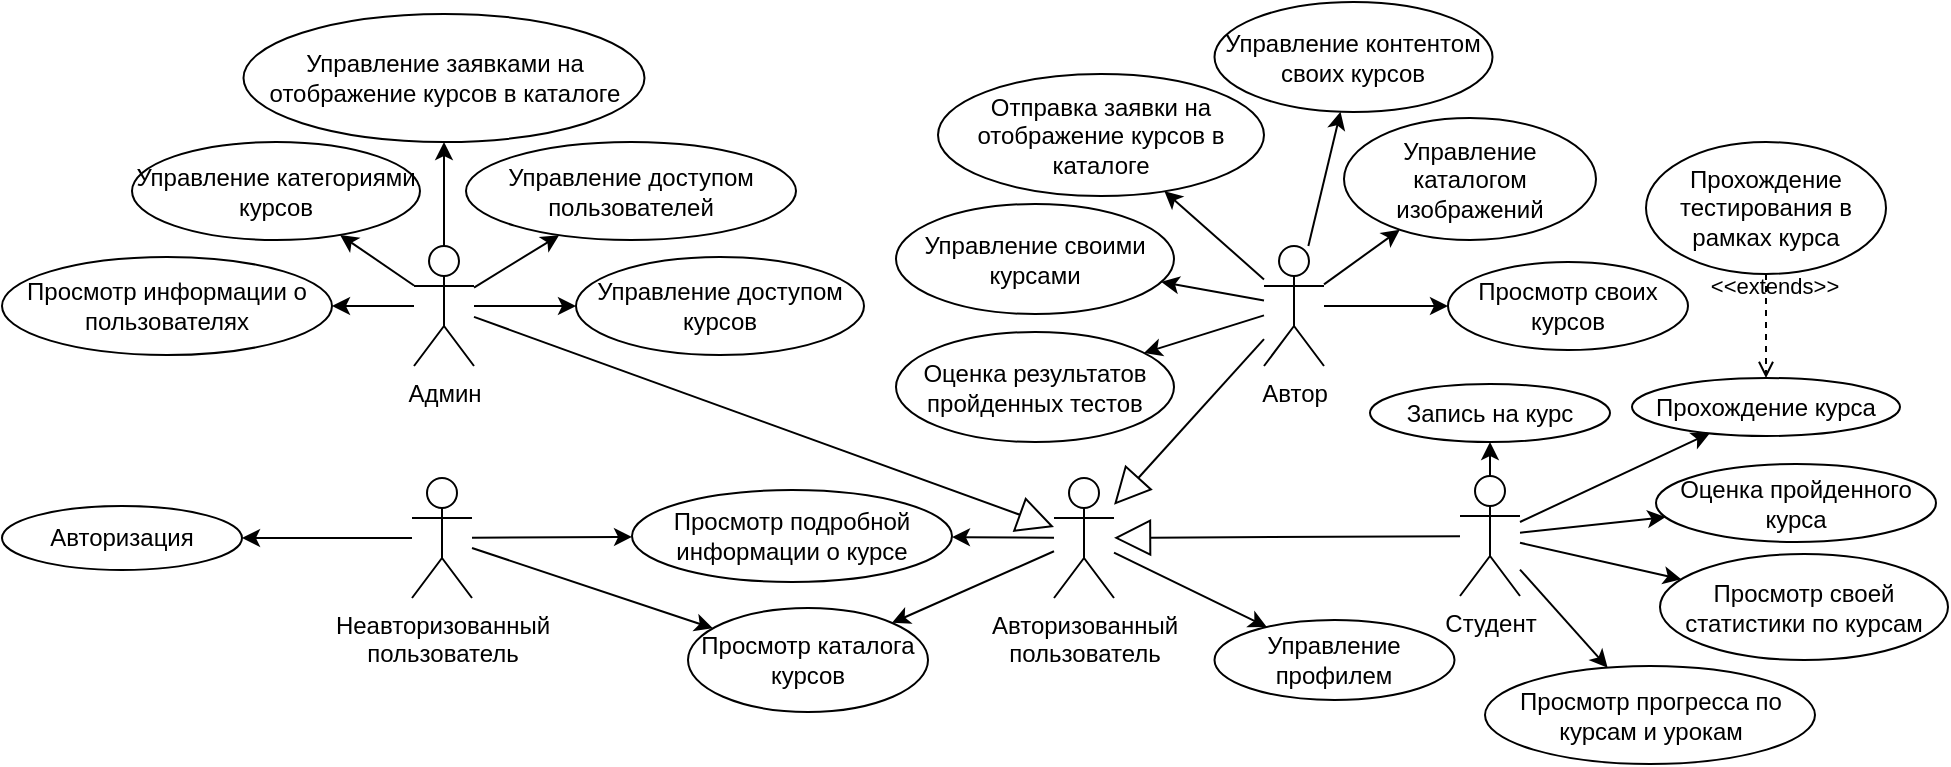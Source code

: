 <mxfile version="27.0.2">
  <diagram name="Страница — 1" id="zmNLEd5BNGzHC44gml74">
    <mxGraphModel dx="1348" dy="667" grid="0" gridSize="10" guides="1" tooltips="1" connect="1" arrows="1" fold="1" page="1" pageScale="1" pageWidth="1169" pageHeight="827" math="0" shadow="0">
      <root>
        <mxCell id="0" />
        <mxCell id="1" parent="0" />
        <mxCell id="8661OBFDFXbH6Ridoge--1" value="Автор" style="shape=umlActor;verticalLabelPosition=bottom;verticalAlign=top;html=1;outlineConnect=0;" parent="1" vertex="1">
          <mxGeometry x="804" y="358" width="30" height="60" as="geometry" />
        </mxCell>
        <mxCell id="8661OBFDFXbH6Ridoge--2" value="Студент" style="shape=umlActor;verticalLabelPosition=bottom;verticalAlign=top;html=1;outlineConnect=0;" parent="1" vertex="1">
          <mxGeometry x="902" y="473" width="30" height="60" as="geometry" />
        </mxCell>
        <mxCell id="8661OBFDFXbH6Ridoge--3" value="Авторизованный&lt;div&gt;пользователь&lt;/div&gt;" style="shape=umlActor;verticalLabelPosition=bottom;verticalAlign=top;html=1;outlineConnect=0;" parent="1" vertex="1">
          <mxGeometry x="699" y="474" width="30" height="60" as="geometry" />
        </mxCell>
        <mxCell id="8661OBFDFXbH6Ridoge--4" value="Админ" style="shape=umlActor;verticalLabelPosition=bottom;verticalAlign=top;html=1;outlineConnect=0;" parent="1" vertex="1">
          <mxGeometry x="379" y="358" width="30" height="60" as="geometry" />
        </mxCell>
        <mxCell id="8661OBFDFXbH6Ridoge--6" value="Неавторизованный&lt;div&gt;пользователь&lt;/div&gt;" style="shape=umlActor;verticalLabelPosition=bottom;verticalAlign=top;html=1;outlineConnect=0;" parent="1" vertex="1">
          <mxGeometry x="378" y="474" width="30" height="60" as="geometry" />
        </mxCell>
        <mxCell id="8661OBFDFXbH6Ridoge--9" value="Авторизация" style="ellipse;whiteSpace=wrap;html=1;" parent="1" vertex="1">
          <mxGeometry x="173" y="488" width="120" height="32" as="geometry" />
        </mxCell>
        <mxCell id="8661OBFDFXbH6Ridoge--10" value="" style="endArrow=classic;html=1;rounded=0;" parent="1" source="8661OBFDFXbH6Ridoge--6" target="8661OBFDFXbH6Ridoge--9" edge="1">
          <mxGeometry width="50" height="50" relative="1" as="geometry">
            <mxPoint x="491" y="448" as="sourcePoint" />
            <mxPoint x="541" y="398" as="targetPoint" />
          </mxGeometry>
        </mxCell>
        <mxCell id="8661OBFDFXbH6Ridoge--11" value="Просмотр каталога курсов" style="ellipse;whiteSpace=wrap;html=1;" parent="1" vertex="1">
          <mxGeometry x="516" y="539" width="120" height="52" as="geometry" />
        </mxCell>
        <mxCell id="8661OBFDFXbH6Ridoge--19" value="" style="endArrow=classic;html=1;rounded=0;" parent="1" source="8661OBFDFXbH6Ridoge--6" target="8661OBFDFXbH6Ridoge--11" edge="1">
          <mxGeometry width="50" height="50" relative="1" as="geometry">
            <mxPoint x="356" y="499" as="sourcePoint" />
            <mxPoint x="263" y="567" as="targetPoint" />
          </mxGeometry>
        </mxCell>
        <mxCell id="8661OBFDFXbH6Ridoge--21" value="" style="endArrow=classic;html=1;rounded=0;" parent="1" source="8661OBFDFXbH6Ridoge--3" target="8661OBFDFXbH6Ridoge--11" edge="1">
          <mxGeometry width="50" height="50" relative="1" as="geometry">
            <mxPoint x="559" y="354" as="sourcePoint" />
            <mxPoint x="609" y="304" as="targetPoint" />
          </mxGeometry>
        </mxCell>
        <mxCell id="8661OBFDFXbH6Ridoge--22" value="Управление профилем" style="ellipse;whiteSpace=wrap;html=1;" parent="1" vertex="1">
          <mxGeometry x="779.25" y="545" width="120" height="40" as="geometry" />
        </mxCell>
        <mxCell id="8661OBFDFXbH6Ridoge--23" value="" style="endArrow=classic;html=1;rounded=0;" parent="1" source="8661OBFDFXbH6Ridoge--3" target="8661OBFDFXbH6Ridoge--22" edge="1">
          <mxGeometry width="50" height="50" relative="1" as="geometry">
            <mxPoint x="559" y="354" as="sourcePoint" />
            <mxPoint x="609" y="304" as="targetPoint" />
          </mxGeometry>
        </mxCell>
        <mxCell id="8661OBFDFXbH6Ridoge--24" value="Просмотр подробной информации о курсе" style="ellipse;whiteSpace=wrap;html=1;" parent="1" vertex="1">
          <mxGeometry x="488" y="480" width="160" height="46" as="geometry" />
        </mxCell>
        <mxCell id="8661OBFDFXbH6Ridoge--25" value="" style="endArrow=classic;html=1;rounded=0;" parent="1" source="8661OBFDFXbH6Ridoge--6" target="8661OBFDFXbH6Ridoge--24" edge="1">
          <mxGeometry width="50" height="50" relative="1" as="geometry">
            <mxPoint x="376" y="445" as="sourcePoint" />
            <mxPoint x="541" y="398" as="targetPoint" />
          </mxGeometry>
        </mxCell>
        <mxCell id="8661OBFDFXbH6Ridoge--26" value="" style="endArrow=classic;html=1;rounded=0;" parent="1" source="8661OBFDFXbH6Ridoge--3" target="8661OBFDFXbH6Ridoge--24" edge="1">
          <mxGeometry width="50" height="50" relative="1" as="geometry">
            <mxPoint x="454" y="391" as="sourcePoint" />
            <mxPoint x="504" y="381" as="targetPoint" />
          </mxGeometry>
        </mxCell>
        <mxCell id="8661OBFDFXbH6Ridoge--29" value="Просмотр своей статистики по курсам" style="ellipse;whiteSpace=wrap;html=1;" parent="1" vertex="1">
          <mxGeometry x="1002" y="512" width="144" height="53" as="geometry" />
        </mxCell>
        <mxCell id="8661OBFDFXbH6Ridoge--30" value="Запись на курс" style="ellipse;whiteSpace=wrap;html=1;" parent="1" vertex="1">
          <mxGeometry x="857" y="427" width="120" height="29" as="geometry" />
        </mxCell>
        <mxCell id="8661OBFDFXbH6Ridoge--32" value="Прохождение тестирования в рамках курса" style="ellipse;whiteSpace=wrap;html=1;" parent="1" vertex="1">
          <mxGeometry x="995" y="306" width="120" height="66" as="geometry" />
        </mxCell>
        <mxCell id="8661OBFDFXbH6Ridoge--33" value="" style="endArrow=classic;html=1;rounded=0;" parent="1" source="8661OBFDFXbH6Ridoge--2" target="8661OBFDFXbH6Ridoge--30" edge="1">
          <mxGeometry width="50" height="50" relative="1" as="geometry">
            <mxPoint x="623" y="354" as="sourcePoint" />
            <mxPoint x="673" y="304" as="targetPoint" />
          </mxGeometry>
        </mxCell>
        <mxCell id="8661OBFDFXbH6Ridoge--34" value="" style="endArrow=classic;html=1;rounded=0;" parent="1" source="8661OBFDFXbH6Ridoge--2" target="8661OBFDFXbH6Ridoge--31" edge="1">
          <mxGeometry width="50" height="50" relative="1" as="geometry">
            <mxPoint x="918" y="352" as="sourcePoint" />
            <mxPoint x="1018" y="258" as="targetPoint" />
          </mxGeometry>
        </mxCell>
        <mxCell id="8661OBFDFXbH6Ridoge--37" value="&amp;lt;&amp;lt;extends&amp;gt;&amp;gt;" style="html=1;verticalAlign=bottom;labelBackgroundColor=none;endArrow=open;endFill=0;dashed=1;rounded=0;" parent="1" source="8661OBFDFXbH6Ridoge--32" target="8661OBFDFXbH6Ridoge--31" edge="1">
          <mxGeometry x="-0.438" y="4" width="160" relative="1" as="geometry">
            <mxPoint x="1132.121" y="545.004" as="sourcePoint" />
            <mxPoint x="1106.885" y="529.288" as="targetPoint" />
            <Array as="points" />
            <mxPoint as="offset" />
          </mxGeometry>
        </mxCell>
        <mxCell id="8661OBFDFXbH6Ridoge--38" value="" style="endArrow=classic;html=1;rounded=0;" parent="1" source="8661OBFDFXbH6Ridoge--2" target="8661OBFDFXbH6Ridoge--29" edge="1">
          <mxGeometry width="50" height="50" relative="1" as="geometry">
            <mxPoint x="899" y="326" as="sourcePoint" />
            <mxPoint x="970" y="318" as="targetPoint" />
          </mxGeometry>
        </mxCell>
        <mxCell id="8661OBFDFXbH6Ridoge--39" value="&lt;div&gt;&lt;br&gt;&lt;/div&gt;&lt;div&gt;&lt;br&gt;&lt;/div&gt;" style="endArrow=block;endSize=16;endFill=0;html=1;rounded=0;" parent="1" source="8661OBFDFXbH6Ridoge--2" target="8661OBFDFXbH6Ridoge--3" edge="1">
          <mxGeometry width="160" relative="1" as="geometry">
            <mxPoint x="514" y="456" as="sourcePoint" />
            <mxPoint x="449" y="465" as="targetPoint" />
          </mxGeometry>
        </mxCell>
        <mxCell id="8661OBFDFXbH6Ridoge--40" value="&lt;div&gt;&lt;br&gt;&lt;/div&gt;&lt;div&gt;&lt;br&gt;&lt;/div&gt;" style="endArrow=block;endSize=16;endFill=0;html=1;rounded=0;" parent="1" source="8661OBFDFXbH6Ridoge--1" target="8661OBFDFXbH6Ridoge--3" edge="1">
          <mxGeometry width="160" relative="1" as="geometry">
            <mxPoint x="869" y="335" as="sourcePoint" />
            <mxPoint x="749" y="387" as="targetPoint" />
          </mxGeometry>
        </mxCell>
        <mxCell id="8661OBFDFXbH6Ridoge--41" value="&lt;div&gt;&lt;br&gt;&lt;/div&gt;&lt;div&gt;&lt;br&gt;&lt;/div&gt;" style="endArrow=block;endSize=16;endFill=0;html=1;rounded=0;" parent="1" source="8661OBFDFXbH6Ridoge--4" target="8661OBFDFXbH6Ridoge--3" edge="1">
          <mxGeometry width="160" relative="1" as="geometry">
            <mxPoint x="779" y="290" as="sourcePoint" />
            <mxPoint x="747" y="364" as="targetPoint" />
          </mxGeometry>
        </mxCell>
        <mxCell id="8661OBFDFXbH6Ridoge--42" value="Просмотр своих курсов" style="ellipse;whiteSpace=wrap;html=1;" parent="1" vertex="1">
          <mxGeometry x="896" y="366" width="120" height="44" as="geometry" />
        </mxCell>
        <mxCell id="8661OBFDFXbH6Ridoge--43" value="" style="endArrow=classic;html=1;rounded=0;" parent="1" source="8661OBFDFXbH6Ridoge--1" target="8661OBFDFXbH6Ridoge--42" edge="1">
          <mxGeometry width="50" height="50" relative="1" as="geometry">
            <mxPoint x="684" y="434" as="sourcePoint" />
            <mxPoint x="734" y="384" as="targetPoint" />
          </mxGeometry>
        </mxCell>
        <mxCell id="8661OBFDFXbH6Ridoge--44" value="Управление своими курсами" style="ellipse;whiteSpace=wrap;html=1;" parent="1" vertex="1">
          <mxGeometry x="620" y="337" width="139" height="55" as="geometry" />
        </mxCell>
        <mxCell id="8661OBFDFXbH6Ridoge--45" value="" style="endArrow=classic;html=1;rounded=0;" parent="1" source="8661OBFDFXbH6Ridoge--1" target="8661OBFDFXbH6Ridoge--44" edge="1">
          <mxGeometry width="50" height="50" relative="1" as="geometry">
            <mxPoint x="622" y="368" as="sourcePoint" />
            <mxPoint x="784" y="234" as="targetPoint" />
          </mxGeometry>
        </mxCell>
        <mxCell id="8661OBFDFXbH6Ridoge--46" value="Управление контентом своих курсов" style="ellipse;whiteSpace=wrap;html=1;" parent="1" vertex="1">
          <mxGeometry x="779.25" y="236" width="139" height="55" as="geometry" />
        </mxCell>
        <mxCell id="8661OBFDFXbH6Ridoge--47" value="" style="endArrow=classic;html=1;rounded=0;" parent="1" source="8661OBFDFXbH6Ridoge--1" target="8661OBFDFXbH6Ridoge--46" edge="1">
          <mxGeometry width="50" height="50" relative="1" as="geometry">
            <mxPoint x="854" y="310" as="sourcePoint" />
            <mxPoint x="855" y="282" as="targetPoint" />
          </mxGeometry>
        </mxCell>
        <mxCell id="8661OBFDFXbH6Ridoge--49" value="Отправка заявки на отображение курсов в каталоге" style="ellipse;whiteSpace=wrap;html=1;" parent="1" vertex="1">
          <mxGeometry x="641" y="272" width="163" height="61" as="geometry" />
        </mxCell>
        <mxCell id="8661OBFDFXbH6Ridoge--50" value="" style="endArrow=classic;html=1;rounded=0;" parent="1" source="8661OBFDFXbH6Ridoge--1" target="8661OBFDFXbH6Ridoge--49" edge="1">
          <mxGeometry width="50" height="50" relative="1" as="geometry">
            <mxPoint x="950" y="300" as="sourcePoint" />
            <mxPoint x="906" y="219" as="targetPoint" />
          </mxGeometry>
        </mxCell>
        <mxCell id="8661OBFDFXbH6Ridoge--52" value="Оценка результатов пройденных тестов" style="ellipse;whiteSpace=wrap;html=1;" parent="1" vertex="1">
          <mxGeometry x="620" y="401" width="139" height="55" as="geometry" />
        </mxCell>
        <mxCell id="8661OBFDFXbH6Ridoge--53" value="" style="endArrow=classic;html=1;rounded=0;" parent="1" source="8661OBFDFXbH6Ridoge--1" target="8661OBFDFXbH6Ridoge--52" edge="1">
          <mxGeometry width="50" height="50" relative="1" as="geometry">
            <mxPoint x="912" y="387.273" as="sourcePoint" />
            <mxPoint x="824" y="351.72" as="targetPoint" />
          </mxGeometry>
        </mxCell>
        <mxCell id="8661OBFDFXbH6Ridoge--54" value="Просмотр информации о пользователях" style="ellipse;whiteSpace=wrap;html=1;" parent="1" vertex="1">
          <mxGeometry x="173" y="363.5" width="165" height="49" as="geometry" />
        </mxCell>
        <mxCell id="8661OBFDFXbH6Ridoge--55" value="Управление доступом пользователей" style="ellipse;whiteSpace=wrap;html=1;" parent="1" vertex="1">
          <mxGeometry x="405" y="306" width="165" height="49" as="geometry" />
        </mxCell>
        <mxCell id="8661OBFDFXbH6Ridoge--56" value="Управление категориями курсов" style="ellipse;whiteSpace=wrap;html=1;" parent="1" vertex="1">
          <mxGeometry x="238" y="306" width="144" height="49" as="geometry" />
        </mxCell>
        <mxCell id="8661OBFDFXbH6Ridoge--57" value="Управление заявками на отображение курсов в каталоге" style="ellipse;whiteSpace=wrap;html=1;" parent="1" vertex="1">
          <mxGeometry x="293.75" y="242" width="200.5" height="64" as="geometry" />
        </mxCell>
        <mxCell id="8661OBFDFXbH6Ridoge--58" value="Управление доступом курсов" style="ellipse;whiteSpace=wrap;html=1;" parent="1" vertex="1">
          <mxGeometry x="460" y="363.5" width="144" height="49" as="geometry" />
        </mxCell>
        <mxCell id="8661OBFDFXbH6Ridoge--59" value="" style="endArrow=classic;html=1;rounded=0;" parent="1" source="8661OBFDFXbH6Ridoge--4" target="8661OBFDFXbH6Ridoge--57" edge="1">
          <mxGeometry width="50" height="50" relative="1" as="geometry">
            <mxPoint x="680" y="434" as="sourcePoint" />
            <mxPoint x="730" y="384" as="targetPoint" />
          </mxGeometry>
        </mxCell>
        <mxCell id="8661OBFDFXbH6Ridoge--60" value="" style="endArrow=classic;html=1;rounded=0;" parent="1" source="8661OBFDFXbH6Ridoge--4" target="8661OBFDFXbH6Ridoge--55" edge="1">
          <mxGeometry width="50" height="50" relative="1" as="geometry">
            <mxPoint x="574" y="321" as="sourcePoint" />
            <mxPoint x="421" y="411" as="targetPoint" />
          </mxGeometry>
        </mxCell>
        <mxCell id="8661OBFDFXbH6Ridoge--61" value="" style="endArrow=classic;html=1;rounded=0;" parent="1" source="8661OBFDFXbH6Ridoge--4" target="8661OBFDFXbH6Ridoge--54" edge="1">
          <mxGeometry width="50" height="50" relative="1" as="geometry">
            <mxPoint x="574" y="312" as="sourcePoint" />
            <mxPoint x="489" y="311" as="targetPoint" />
          </mxGeometry>
        </mxCell>
        <mxCell id="8661OBFDFXbH6Ridoge--62" value="" style="endArrow=classic;html=1;rounded=0;" parent="1" source="8661OBFDFXbH6Ridoge--4" target="8661OBFDFXbH6Ridoge--56" edge="1">
          <mxGeometry width="50" height="50" relative="1" as="geometry">
            <mxPoint x="574" y="317" as="sourcePoint" />
            <mxPoint x="438" y="351" as="targetPoint" />
          </mxGeometry>
        </mxCell>
        <mxCell id="8661OBFDFXbH6Ridoge--63" value="" style="endArrow=classic;html=1;rounded=0;" parent="1" source="8661OBFDFXbH6Ridoge--4" target="8661OBFDFXbH6Ridoge--58" edge="1">
          <mxGeometry width="50" height="50" relative="1" as="geometry">
            <mxPoint x="574" y="305" as="sourcePoint" />
            <mxPoint x="509" y="271" as="targetPoint" />
          </mxGeometry>
        </mxCell>
        <mxCell id="8661OBFDFXbH6Ridoge--31" value="Прохождение курса" style="ellipse;whiteSpace=wrap;html=1;" parent="1" vertex="1">
          <mxGeometry x="988" y="424" width="134" height="29" as="geometry" />
        </mxCell>
        <mxCell id="6oBGGTjBKi1KxMxNVQNl-3" value="Просмотр прогресса по курсам и урокам" style="ellipse;whiteSpace=wrap;html=1;" vertex="1" parent="1">
          <mxGeometry x="914.5" y="568" width="165" height="49" as="geometry" />
        </mxCell>
        <mxCell id="6oBGGTjBKi1KxMxNVQNl-5" value="Оценка пройденного курса" style="ellipse;whiteSpace=wrap;html=1;" vertex="1" parent="1">
          <mxGeometry x="1000" y="467" width="140" height="39" as="geometry" />
        </mxCell>
        <mxCell id="6oBGGTjBKi1KxMxNVQNl-7" value="Управление каталогом изображений" style="ellipse;whiteSpace=wrap;html=1;" vertex="1" parent="1">
          <mxGeometry x="844" y="294" width="126" height="61" as="geometry" />
        </mxCell>
        <mxCell id="6oBGGTjBKi1KxMxNVQNl-9" value="" style="endArrow=classic;html=1;rounded=0;" edge="1" parent="1" source="8661OBFDFXbH6Ridoge--2" target="6oBGGTjBKi1KxMxNVQNl-5">
          <mxGeometry width="50" height="50" relative="1" as="geometry">
            <mxPoint x="942" y="518" as="sourcePoint" />
            <mxPoint x="1011" y="544" as="targetPoint" />
          </mxGeometry>
        </mxCell>
        <mxCell id="6oBGGTjBKi1KxMxNVQNl-10" value="" style="endArrow=classic;html=1;rounded=0;" edge="1" parent="1" source="8661OBFDFXbH6Ridoge--2" target="6oBGGTjBKi1KxMxNVQNl-3">
          <mxGeometry width="50" height="50" relative="1" as="geometry">
            <mxPoint x="942" y="516" as="sourcePoint" />
            <mxPoint x="1022" y="535" as="targetPoint" />
          </mxGeometry>
        </mxCell>
        <mxCell id="6oBGGTjBKi1KxMxNVQNl-11" value="" style="endArrow=classic;html=1;rounded=0;" edge="1" parent="1" source="8661OBFDFXbH6Ridoge--1" target="6oBGGTjBKi1KxMxNVQNl-7">
          <mxGeometry width="50" height="50" relative="1" as="geometry">
            <mxPoint x="836" y="368" as="sourcePoint" />
            <mxPoint x="852" y="301" as="targetPoint" />
          </mxGeometry>
        </mxCell>
      </root>
    </mxGraphModel>
  </diagram>
</mxfile>
